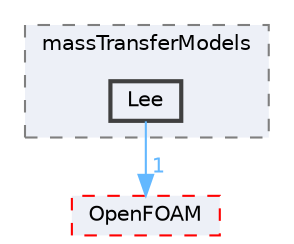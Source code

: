 digraph "src/phaseSystemModels/multiphaseInter/phasesSystem/massTransferModels/Lee"
{
 // LATEX_PDF_SIZE
  bgcolor="transparent";
  edge [fontname=Helvetica,fontsize=10,labelfontname=Helvetica,labelfontsize=10];
  node [fontname=Helvetica,fontsize=10,shape=box,height=0.2,width=0.4];
  compound=true
  subgraph clusterdir_0c0b5129472ca29c58a10e8c1b48f1f6 {
    graph [ bgcolor="#edf0f7", pencolor="grey50", label="massTransferModels", fontname=Helvetica,fontsize=10 style="filled,dashed", URL="dir_0c0b5129472ca29c58a10e8c1b48f1f6.html",tooltip=""]
  dir_45a6bcd0a6ac563c5f897d209bc6cf78 [label="Lee", fillcolor="#edf0f7", color="grey25", style="filled,bold", URL="dir_45a6bcd0a6ac563c5f897d209bc6cf78.html",tooltip=""];
  }
  dir_c5473ff19b20e6ec4dfe5c310b3778a8 [label="OpenFOAM", fillcolor="#edf0f7", color="red", style="filled,dashed", URL="dir_c5473ff19b20e6ec4dfe5c310b3778a8.html",tooltip=""];
  dir_45a6bcd0a6ac563c5f897d209bc6cf78->dir_c5473ff19b20e6ec4dfe5c310b3778a8 [headlabel="1", labeldistance=1.5 headhref="dir_002129_002695.html" href="dir_002129_002695.html" color="steelblue1" fontcolor="steelblue1"];
}

